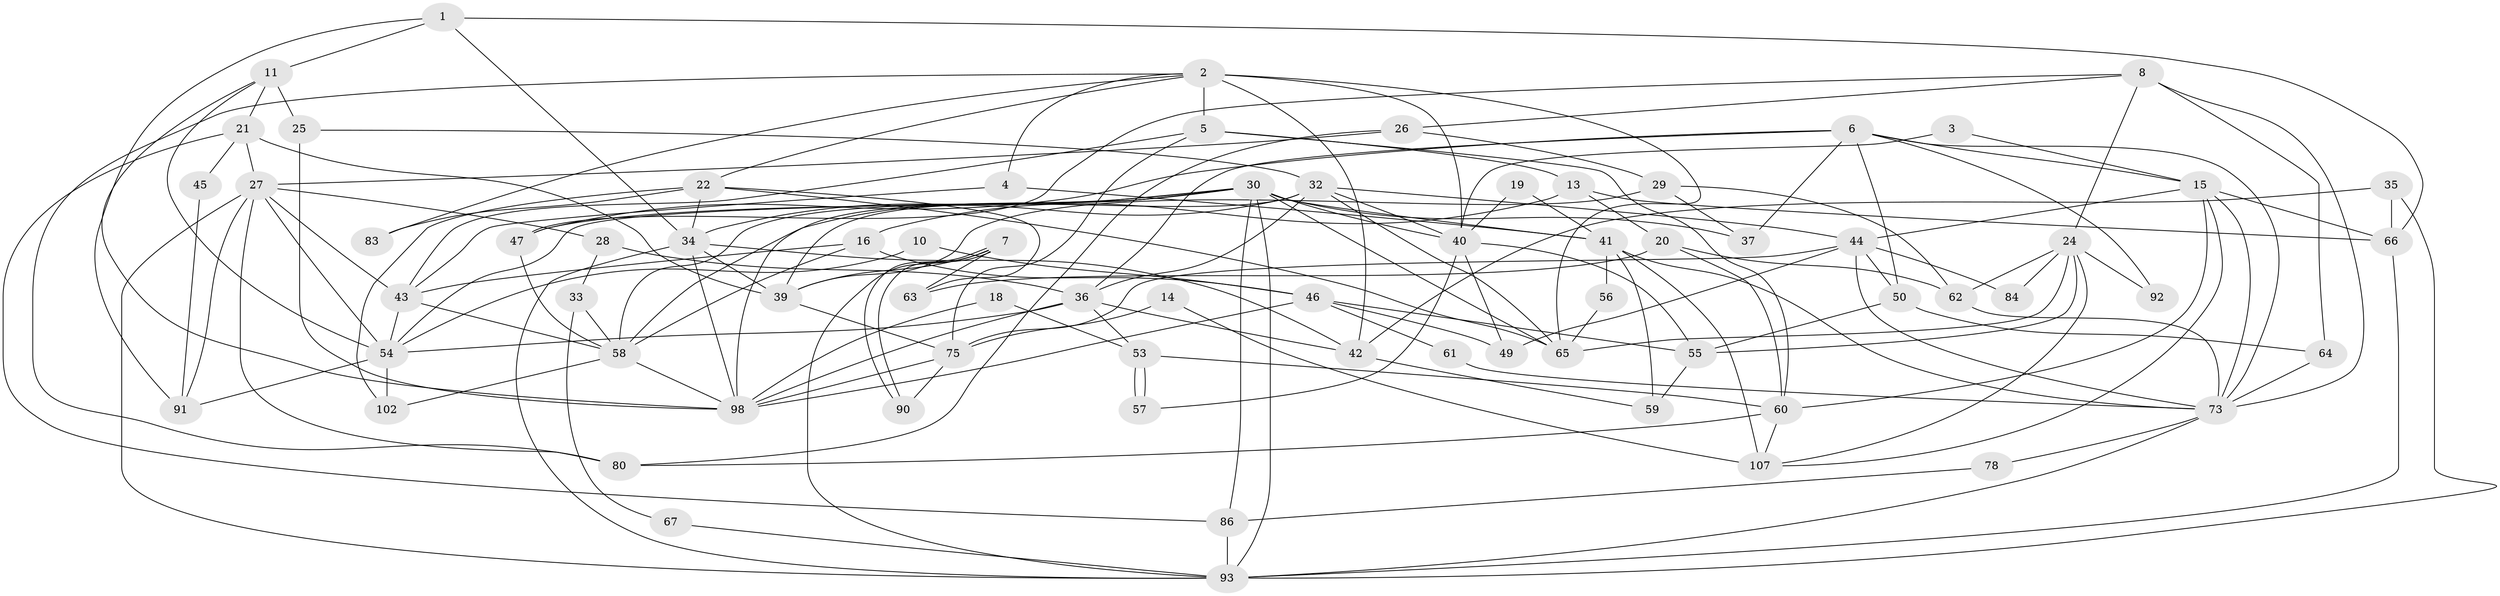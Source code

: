 // original degree distribution, {4: 0.26851851851851855, 7: 0.07407407407407407, 2: 0.1388888888888889, 3: 0.26851851851851855, 5: 0.17592592592592593, 6: 0.07407407407407407}
// Generated by graph-tools (version 1.1) at 2025/41/03/06/25 10:41:58]
// undirected, 72 vertices, 170 edges
graph export_dot {
graph [start="1"]
  node [color=gray90,style=filled];
  1;
  2 [super="+9"];
  3;
  4;
  5 [super="+12"];
  6 [super="+101"];
  7;
  8 [super="+106"];
  10;
  11 [super="+17"];
  13 [super="+96"];
  14;
  15 [super="+23"];
  16 [super="+108"];
  18;
  19;
  20;
  21;
  22 [super="+52"];
  24 [super="+88"];
  25 [super="+68"];
  26;
  27 [super="+31"];
  28;
  29 [super="+72"];
  30 [super="+89"];
  32 [super="+76"];
  33;
  34 [super="+51"];
  35;
  36 [super="+38"];
  37;
  39 [super="+85"];
  40 [super="+71"];
  41 [super="+87"];
  42 [super="+69"];
  43 [super="+48"];
  44 [super="+81"];
  45;
  46 [super="+82"];
  47 [super="+105"];
  49;
  50 [super="+99"];
  53;
  54 [super="+79"];
  55;
  56;
  57;
  58 [super="+70"];
  59;
  60 [super="+77"];
  61;
  62;
  63;
  64;
  65 [super="+94"];
  66;
  67;
  73 [super="+74"];
  75 [super="+95"];
  78;
  80 [super="+97"];
  83;
  84;
  86;
  90;
  91 [super="+100"];
  92;
  93 [super="+104"];
  98 [super="+103"];
  102;
  107;
  1 -- 11;
  1 -- 66;
  1 -- 34;
  1 -- 91;
  2 -- 65;
  2 -- 83;
  2 -- 42;
  2 -- 40 [weight=2];
  2 -- 4;
  2 -- 22;
  2 -- 5;
  2 -- 80;
  3 -- 15;
  3 -- 40;
  4 -- 41;
  4 -- 43;
  5 -- 75;
  5 -- 43;
  5 -- 60;
  5 -- 13;
  6 -- 73;
  6 -- 47 [weight=2];
  6 -- 92;
  6 -- 50;
  6 -- 36;
  6 -- 37;
  6 -- 15;
  7 -- 39;
  7 -- 90;
  7 -- 90;
  7 -- 63;
  7 -- 93;
  8 -- 24;
  8 -- 73;
  8 -- 26;
  8 -- 64;
  8 -- 47;
  10 -- 46;
  10 -- 54;
  11 -- 54;
  11 -- 21;
  11 -- 25 [weight=2];
  11 -- 98;
  13 -- 20;
  13 -- 66;
  13 -- 16;
  14 -- 107;
  14 -- 75;
  15 -- 44;
  15 -- 66;
  15 -- 107;
  15 -- 60;
  15 -- 73;
  16 -- 58;
  16 -- 43;
  16 -- 46;
  18 -- 53;
  18 -- 98;
  19 -- 41;
  19 -- 40;
  20 -- 63;
  20 -- 62;
  20 -- 60;
  21 -- 86;
  21 -- 27;
  21 -- 39;
  21 -- 45;
  22 -- 34;
  22 -- 63;
  22 -- 83;
  22 -- 102;
  22 -- 65;
  24 -- 107;
  24 -- 84;
  24 -- 92;
  24 -- 65;
  24 -- 62;
  24 -- 55;
  25 -- 32;
  25 -- 98;
  26 -- 80;
  26 -- 29;
  26 -- 27;
  27 -- 28;
  27 -- 43;
  27 -- 54 [weight=2];
  27 -- 91;
  27 -- 80 [weight=2];
  27 -- 93;
  28 -- 33;
  28 -- 36;
  29 -- 37;
  29 -- 62;
  29 -- 39;
  30 -- 37;
  30 -- 86;
  30 -- 98;
  30 -- 41;
  30 -- 34;
  30 -- 54;
  30 -- 40;
  30 -- 58;
  30 -- 65;
  30 -- 47;
  30 -- 93;
  32 -- 40;
  32 -- 36;
  32 -- 65;
  32 -- 58;
  32 -- 44;
  32 -- 39;
  33 -- 67;
  33 -- 58;
  34 -- 42;
  34 -- 98;
  34 -- 93;
  34 -- 39;
  35 -- 66;
  35 -- 93;
  35 -- 42;
  36 -- 53;
  36 -- 54;
  36 -- 98;
  36 -- 42;
  39 -- 75;
  40 -- 49;
  40 -- 55;
  40 -- 57;
  41 -- 59;
  41 -- 56;
  41 -- 107 [weight=2];
  41 -- 73;
  42 -- 59;
  43 -- 54;
  43 -- 58;
  44 -- 49;
  44 -- 50 [weight=2];
  44 -- 84;
  44 -- 73;
  44 -- 75;
  45 -- 91;
  46 -- 98;
  46 -- 61 [weight=2];
  46 -- 49;
  46 -- 55;
  47 -- 58;
  50 -- 64;
  50 -- 55;
  53 -- 60;
  53 -- 57;
  53 -- 57;
  54 -- 102;
  54 -- 91;
  55 -- 59;
  56 -- 65 [weight=2];
  58 -- 102;
  58 -- 98;
  60 -- 107;
  60 -- 80;
  61 -- 73;
  62 -- 73;
  64 -- 73;
  66 -- 93;
  67 -- 93;
  73 -- 78;
  73 -- 93;
  75 -- 90;
  75 -- 98;
  78 -- 86;
  86 -- 93;
}

